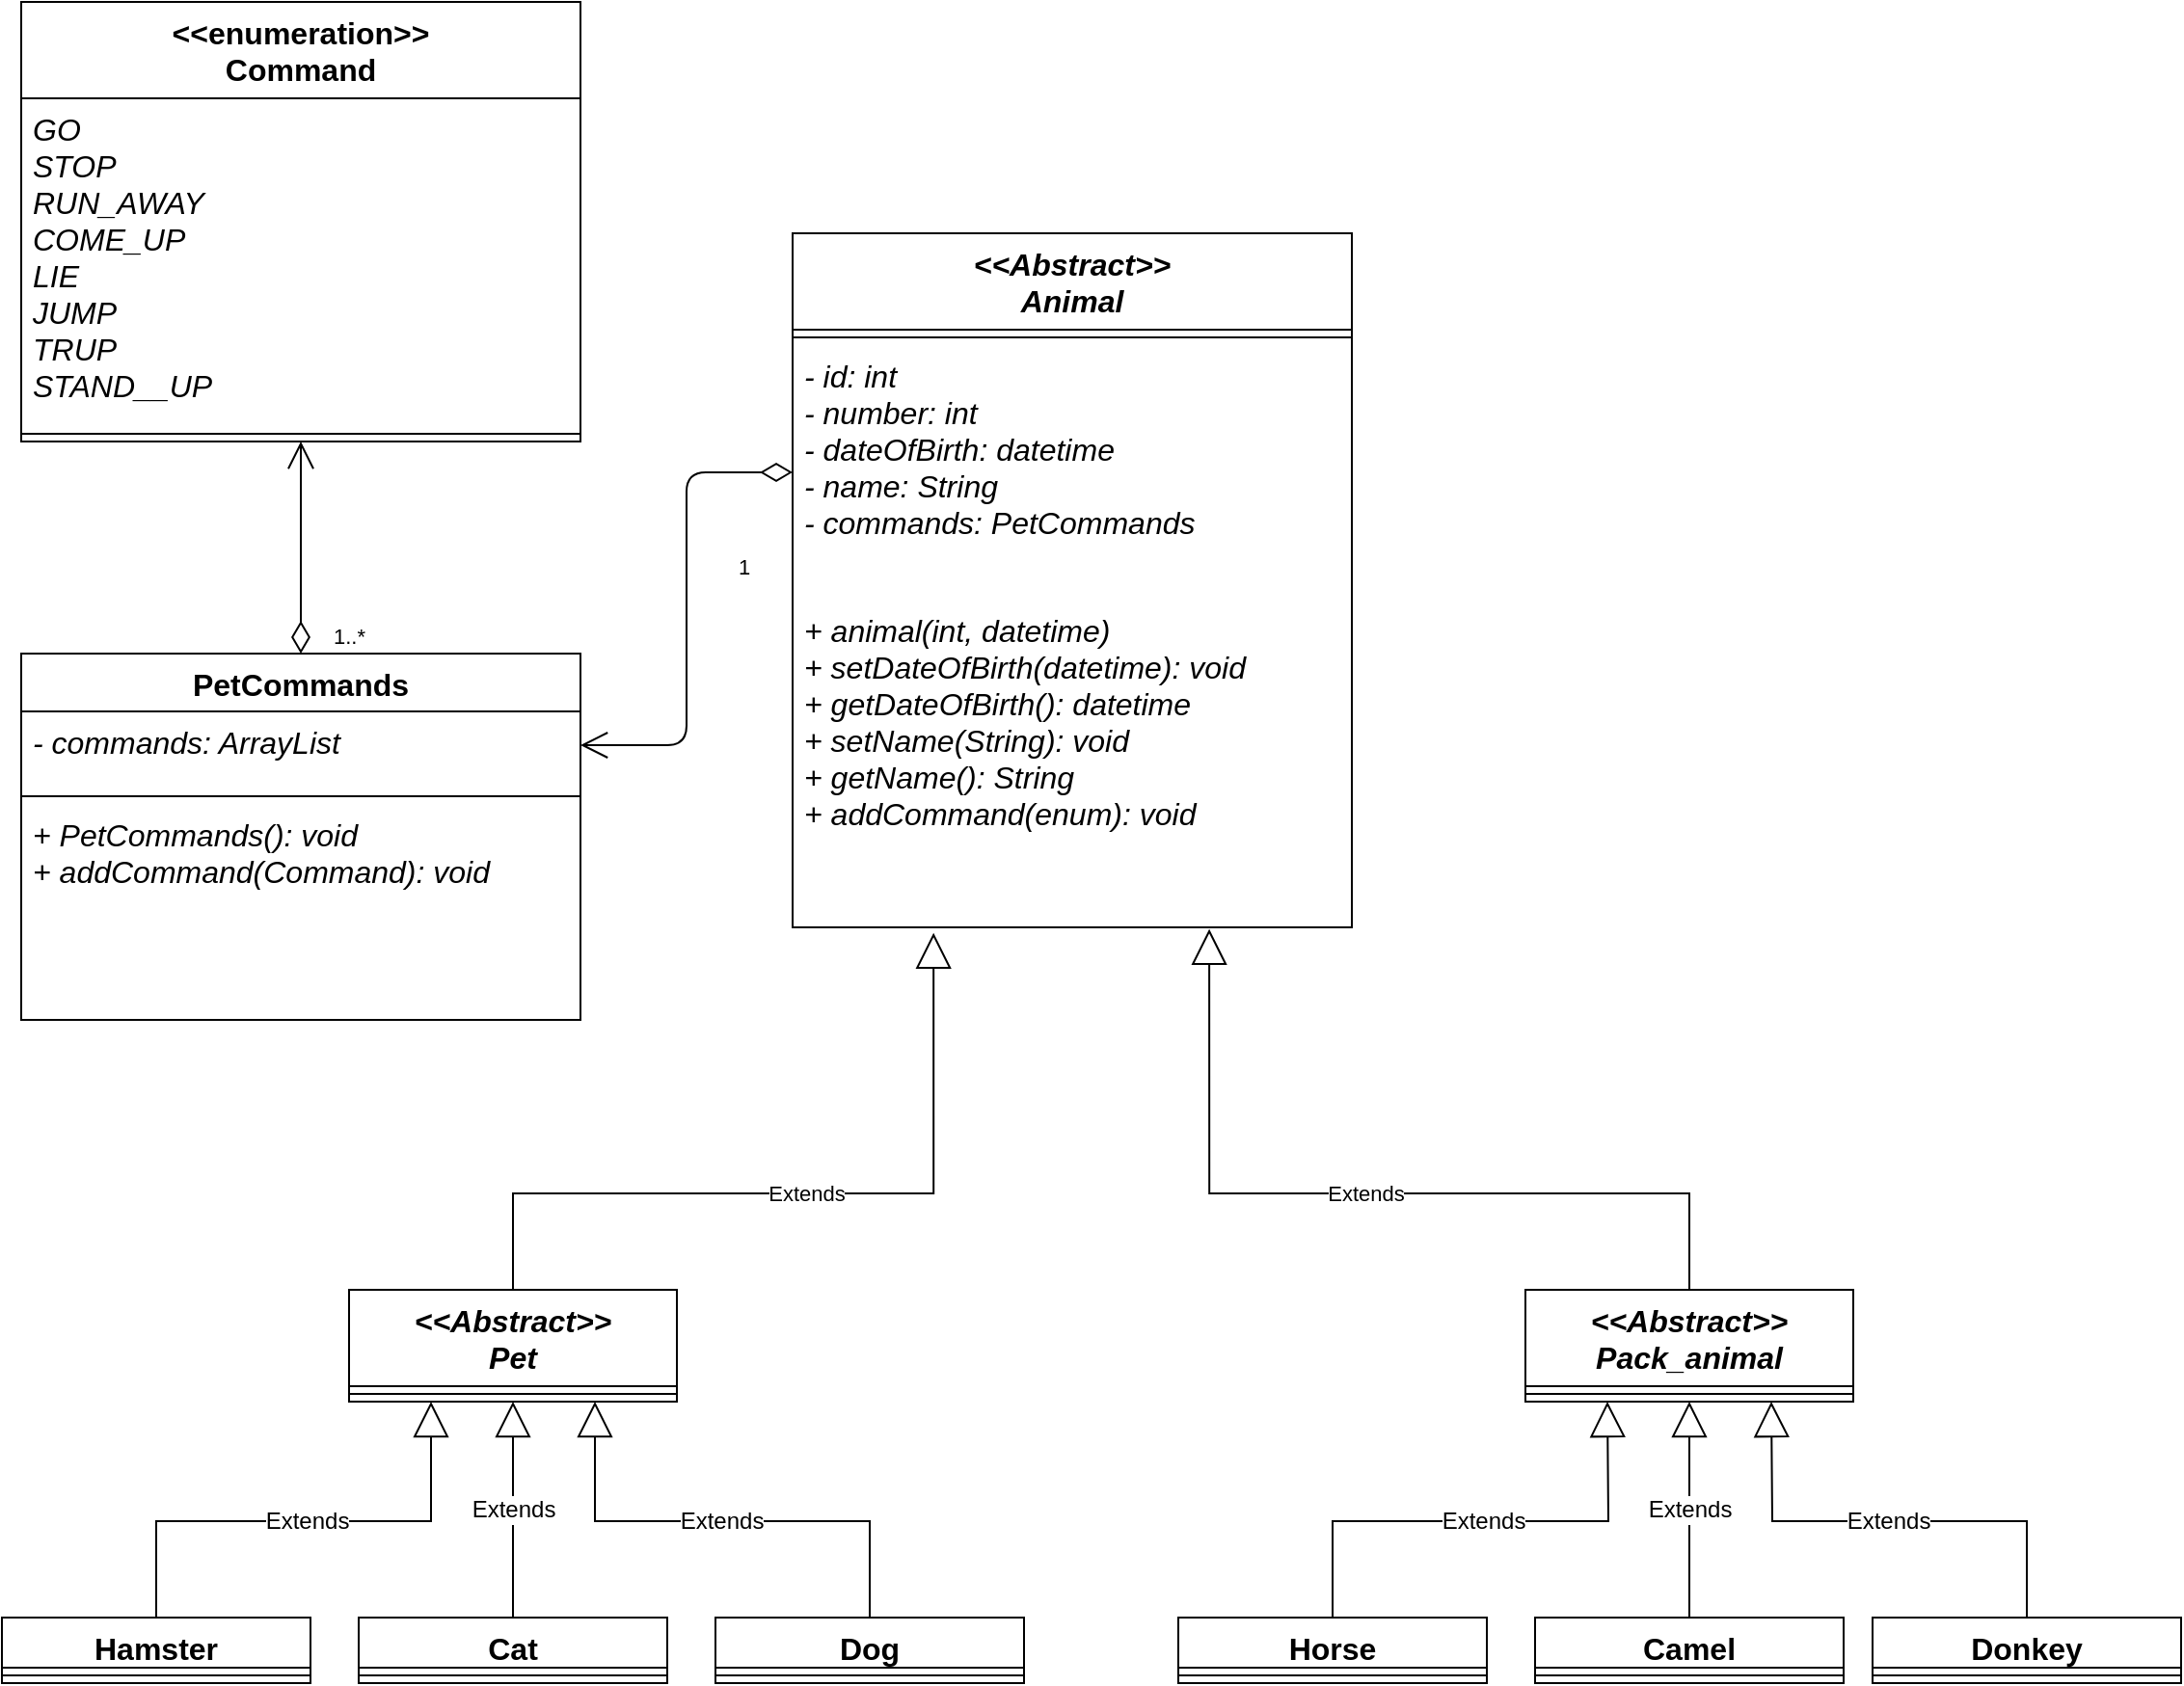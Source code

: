 <mxfile pages="2">
    <diagram id="rW4Tu4EbM_tbF5WcZ0SO" name="Page-1">
        <mxGraphModel dx="832" dy="576" grid="1" gridSize="10" guides="1" tooltips="1" connect="1" arrows="1" fold="1" page="1" pageScale="1" pageWidth="850" pageHeight="1100" math="0" shadow="0">
            <root>
                <mxCell id="0"/>
                <mxCell id="1" parent="0"/>
                <mxCell id="i8HirrYN5U-cG9wDsiX0-20" value="&lt;&lt;Abstract&gt;&gt;&#10;Pet" style="swimlane;fontStyle=3;align=center;verticalAlign=top;childLayout=stackLayout;horizontal=1;startSize=50;horizontalStack=0;resizeParent=1;resizeParentMax=0;resizeLast=0;collapsible=1;marginBottom=0;fontSize=16;" parent="1" vertex="1">
                    <mxGeometry x="190" y="678" width="170" height="58" as="geometry"/>
                </mxCell>
                <mxCell id="i8HirrYN5U-cG9wDsiX0-22" value="" style="line;strokeWidth=1;fillColor=none;align=left;verticalAlign=middle;spacingTop=-1;spacingLeft=3;spacingRight=3;rotatable=0;labelPosition=right;points=[];portConstraint=eastwest;strokeColor=inherit;fontSize=16;" parent="i8HirrYN5U-cG9wDsiX0-20" vertex="1">
                    <mxGeometry y="50" width="170" height="8" as="geometry"/>
                </mxCell>
                <mxCell id="i8HirrYN5U-cG9wDsiX0-24" value="&lt;&lt;Abstract&gt;&gt;&#10;Pack_animal" style="swimlane;fontStyle=3;align=center;verticalAlign=top;childLayout=stackLayout;horizontal=1;startSize=50;horizontalStack=0;resizeParent=1;resizeParentMax=0;resizeLast=0;collapsible=1;marginBottom=0;fontSize=16;" parent="1" vertex="1">
                    <mxGeometry x="800" y="678" width="170" height="58" as="geometry"/>
                </mxCell>
                <mxCell id="i8HirrYN5U-cG9wDsiX0-26" value="" style="line;strokeWidth=1;fillColor=none;align=left;verticalAlign=middle;spacingTop=-1;spacingLeft=3;spacingRight=3;rotatable=0;labelPosition=right;points=[];portConstraint=eastwest;strokeColor=inherit;fontSize=16;" parent="i8HirrYN5U-cG9wDsiX0-24" vertex="1">
                    <mxGeometry y="50" width="170" height="8" as="geometry"/>
                </mxCell>
                <mxCell id="i8HirrYN5U-cG9wDsiX0-28" value="Cat" style="swimlane;fontStyle=1;align=center;verticalAlign=top;childLayout=stackLayout;horizontal=1;startSize=26;horizontalStack=0;resizeParent=1;resizeParentMax=0;resizeLast=0;collapsible=1;marginBottom=0;fontSize=16;" parent="1" vertex="1">
                    <mxGeometry x="195" y="848" width="160" height="34" as="geometry"/>
                </mxCell>
                <mxCell id="i8HirrYN5U-cG9wDsiX0-30" value="" style="line;strokeWidth=1;fillColor=none;align=left;verticalAlign=middle;spacingTop=-1;spacingLeft=3;spacingRight=3;rotatable=0;labelPosition=right;points=[];portConstraint=eastwest;strokeColor=inherit;fontSize=16;" parent="i8HirrYN5U-cG9wDsiX0-28" vertex="1">
                    <mxGeometry y="26" width="160" height="8" as="geometry"/>
                </mxCell>
                <mxCell id="i8HirrYN5U-cG9wDsiX0-32" value="Dog" style="swimlane;fontStyle=1;align=center;verticalAlign=top;childLayout=stackLayout;horizontal=1;startSize=26;horizontalStack=0;resizeParent=1;resizeParentMax=0;resizeLast=0;collapsible=1;marginBottom=0;fontSize=16;" parent="1" vertex="1">
                    <mxGeometry x="380" y="848" width="160" height="34" as="geometry"/>
                </mxCell>
                <mxCell id="i8HirrYN5U-cG9wDsiX0-34" value="" style="line;strokeWidth=1;fillColor=none;align=left;verticalAlign=middle;spacingTop=-1;spacingLeft=3;spacingRight=3;rotatable=0;labelPosition=right;points=[];portConstraint=eastwest;strokeColor=inherit;fontSize=16;" parent="i8HirrYN5U-cG9wDsiX0-32" vertex="1">
                    <mxGeometry y="26" width="160" height="8" as="geometry"/>
                </mxCell>
                <mxCell id="i8HirrYN5U-cG9wDsiX0-37" value="Hamster" style="swimlane;fontStyle=1;align=center;verticalAlign=top;childLayout=stackLayout;horizontal=1;startSize=26;horizontalStack=0;resizeParent=1;resizeParentMax=0;resizeLast=0;collapsible=1;marginBottom=0;fontSize=16;" parent="1" vertex="1">
                    <mxGeometry x="10" y="848" width="160" height="34" as="geometry"/>
                </mxCell>
                <mxCell id="i8HirrYN5U-cG9wDsiX0-39" value="" style="line;strokeWidth=1;fillColor=none;align=left;verticalAlign=middle;spacingTop=-1;spacingLeft=3;spacingRight=3;rotatable=0;labelPosition=right;points=[];portConstraint=eastwest;strokeColor=inherit;fontSize=16;" parent="i8HirrYN5U-cG9wDsiX0-37" vertex="1">
                    <mxGeometry y="26" width="160" height="8" as="geometry"/>
                </mxCell>
                <mxCell id="i8HirrYN5U-cG9wDsiX0-42" value="Extends" style="endArrow=block;endSize=16;endFill=0;html=1;rounded=0;fontSize=12;sourcePerimeterSpacing=8;targetPerimeterSpacing=8;exitX=0.5;exitY=0;exitDx=0;exitDy=0;entryX=0.75;entryY=1;entryDx=0;entryDy=0;edgeStyle=orthogonalEdgeStyle;" parent="1" source="i8HirrYN5U-cG9wDsiX0-32" target="i8HirrYN5U-cG9wDsiX0-20" edge="1">
                    <mxGeometry width="160" relative="1" as="geometry">
                        <mxPoint x="370" y="788" as="sourcePoint"/>
                        <mxPoint x="274.49" y="728.54" as="targetPoint"/>
                        <Array as="points">
                            <mxPoint x="460" y="798"/>
                            <mxPoint x="318" y="798"/>
                        </Array>
                    </mxGeometry>
                </mxCell>
                <mxCell id="i8HirrYN5U-cG9wDsiX0-43" value="Extends" style="endArrow=block;endSize=16;endFill=0;html=1;rounded=0;fontSize=12;sourcePerimeterSpacing=8;targetPerimeterSpacing=8;exitX=0.5;exitY=0;exitDx=0;exitDy=0;entryX=0.25;entryY=1;entryDx=0;entryDy=0;edgeStyle=orthogonalEdgeStyle;" parent="1" source="i8HirrYN5U-cG9wDsiX0-37" target="i8HirrYN5U-cG9wDsiX0-20" edge="1">
                    <mxGeometry width="160" relative="1" as="geometry">
                        <mxPoint x="180" y="878" as="sourcePoint"/>
                        <mxPoint x="270" y="668" as="targetPoint"/>
                        <Array as="points">
                            <mxPoint x="90" y="798"/>
                            <mxPoint x="232" y="798"/>
                        </Array>
                    </mxGeometry>
                </mxCell>
                <mxCell id="i8HirrYN5U-cG9wDsiX0-45" value="Horse" style="swimlane;fontStyle=1;align=center;verticalAlign=top;childLayout=stackLayout;horizontal=1;startSize=26;horizontalStack=0;resizeParent=1;resizeParentMax=0;resizeLast=0;collapsible=1;marginBottom=0;fontSize=16;" parent="1" vertex="1">
                    <mxGeometry x="620" y="848" width="160" height="34" as="geometry"/>
                </mxCell>
                <mxCell id="i8HirrYN5U-cG9wDsiX0-47" value="" style="line;strokeWidth=1;fillColor=none;align=left;verticalAlign=middle;spacingTop=-1;spacingLeft=3;spacingRight=3;rotatable=0;labelPosition=right;points=[];portConstraint=eastwest;strokeColor=inherit;fontSize=16;" parent="i8HirrYN5U-cG9wDsiX0-45" vertex="1">
                    <mxGeometry y="26" width="160" height="8" as="geometry"/>
                </mxCell>
                <mxCell id="i8HirrYN5U-cG9wDsiX0-49" value="Camel" style="swimlane;fontStyle=1;align=center;verticalAlign=top;childLayout=stackLayout;horizontal=1;startSize=26;horizontalStack=0;resizeParent=1;resizeParentMax=0;resizeLast=0;collapsible=1;marginBottom=0;fontSize=16;" parent="1" vertex="1">
                    <mxGeometry x="805" y="848" width="160" height="34" as="geometry"/>
                </mxCell>
                <mxCell id="i8HirrYN5U-cG9wDsiX0-51" value="" style="line;strokeWidth=1;fillColor=none;align=left;verticalAlign=middle;spacingTop=-1;spacingLeft=3;spacingRight=3;rotatable=0;labelPosition=right;points=[];portConstraint=eastwest;strokeColor=inherit;fontSize=16;" parent="i8HirrYN5U-cG9wDsiX0-49" vertex="1">
                    <mxGeometry y="26" width="160" height="8" as="geometry"/>
                </mxCell>
                <mxCell id="i8HirrYN5U-cG9wDsiX0-53" value="Donkey" style="swimlane;fontStyle=1;align=center;verticalAlign=top;childLayout=stackLayout;horizontal=1;startSize=26;horizontalStack=0;resizeParent=1;resizeParentMax=0;resizeLast=0;collapsible=1;marginBottom=0;fontSize=16;" parent="1" vertex="1">
                    <mxGeometry x="980" y="848" width="160" height="34" as="geometry"/>
                </mxCell>
                <mxCell id="i8HirrYN5U-cG9wDsiX0-55" value="" style="line;strokeWidth=1;fillColor=none;align=left;verticalAlign=middle;spacingTop=-1;spacingLeft=3;spacingRight=3;rotatable=0;labelPosition=right;points=[];portConstraint=eastwest;strokeColor=inherit;fontSize=16;" parent="i8HirrYN5U-cG9wDsiX0-53" vertex="1">
                    <mxGeometry y="26" width="160" height="8" as="geometry"/>
                </mxCell>
                <mxCell id="i8HirrYN5U-cG9wDsiX0-57" value="Extends" style="endArrow=block;endSize=16;endFill=0;html=1;rounded=0;fontSize=12;sourcePerimeterSpacing=8;targetPerimeterSpacing=8;exitX=0.5;exitY=0;exitDx=0;exitDy=0;entryX=0.25;entryY=1;entryDx=0;entryDy=0;" parent="1" source="i8HirrYN5U-cG9wDsiX0-45" target="i8HirrYN5U-cG9wDsiX0-24" edge="1">
                    <mxGeometry width="160" relative="1" as="geometry">
                        <mxPoint x="750" y="788" as="sourcePoint"/>
                        <mxPoint x="845.05" y="672.18" as="targetPoint"/>
                        <Array as="points">
                            <mxPoint x="700" y="798"/>
                            <mxPoint x="843" y="798"/>
                        </Array>
                    </mxGeometry>
                </mxCell>
                <mxCell id="i8HirrYN5U-cG9wDsiX0-58" value="Extends" style="endArrow=block;endSize=16;endFill=0;html=1;rounded=0;fontSize=12;sourcePerimeterSpacing=8;targetPerimeterSpacing=8;exitX=0.5;exitY=0;exitDx=0;exitDy=0;entryX=0.5;entryY=1;entryDx=0;entryDy=0;" parent="1" source="i8HirrYN5U-cG9wDsiX0-49" target="i8HirrYN5U-cG9wDsiX0-24" edge="1">
                    <mxGeometry width="160" relative="1" as="geometry">
                        <mxPoint x="710" y="848" as="sourcePoint"/>
                        <mxPoint x="885.34" y="673.044" as="targetPoint"/>
                    </mxGeometry>
                </mxCell>
                <mxCell id="i8HirrYN5U-cG9wDsiX0-59" value="Extends" style="endArrow=block;endSize=16;endFill=0;html=1;rounded=0;fontSize=12;sourcePerimeterSpacing=8;targetPerimeterSpacing=8;exitX=0.5;exitY=0;exitDx=0;exitDy=0;entryX=0.75;entryY=1;entryDx=0;entryDy=0;" parent="1" source="i8HirrYN5U-cG9wDsiX0-53" target="i8HirrYN5U-cG9wDsiX0-24" edge="1">
                    <mxGeometry width="160" relative="1" as="geometry">
                        <mxPoint x="890" y="848" as="sourcePoint"/>
                        <mxPoint x="925" y="638" as="targetPoint"/>
                        <Array as="points">
                            <mxPoint x="1060" y="798"/>
                            <mxPoint x="928" y="798"/>
                        </Array>
                    </mxGeometry>
                </mxCell>
                <mxCell id="P2tc8OsPHjvCKxEdoRwC-1" value="&lt;&lt;Abstract&gt;&gt;&#10;Animal" style="swimlane;fontStyle=3;align=center;verticalAlign=top;childLayout=stackLayout;horizontal=1;startSize=50;horizontalStack=0;resizeParent=1;resizeParentMax=0;resizeLast=0;collapsible=1;marginBottom=0;fontSize=16;" parent="1" vertex="1">
                    <mxGeometry x="420" y="130" width="290" height="360" as="geometry"/>
                </mxCell>
                <mxCell id="P2tc8OsPHjvCKxEdoRwC-3" value="" style="line;strokeWidth=1;fillColor=none;align=left;verticalAlign=middle;spacingTop=-1;spacingLeft=3;spacingRight=3;rotatable=0;labelPosition=right;points=[];portConstraint=eastwest;strokeColor=inherit;fontSize=16;" parent="P2tc8OsPHjvCKxEdoRwC-1" vertex="1">
                    <mxGeometry y="50" width="290" height="8" as="geometry"/>
                </mxCell>
                <mxCell id="P2tc8OsPHjvCKxEdoRwC-2" value="- id: int&#10;- number: int&#10;- dateOfBirth: datetime&#10;- name: String&#10;- commands: PetCommands" style="text;strokeColor=none;fillColor=none;align=left;verticalAlign=top;spacingLeft=4;spacingRight=4;overflow=hidden;rotatable=0;points=[[0,0.5],[1,0.5]];portConstraint=eastwest;fontSize=16;fontStyle=2" parent="P2tc8OsPHjvCKxEdoRwC-1" vertex="1">
                    <mxGeometry y="58" width="290" height="132" as="geometry"/>
                </mxCell>
                <mxCell id="P2tc8OsPHjvCKxEdoRwC-4" value="+ animal(int, datetime)&#10;+ setDateOfBirth(datetime): void&#10;+ getDateOfBirth(): datetime&#10;+ setName(String): void&#10;+ getName(): String&#10;+ addCommand(enum): void" style="text;strokeColor=none;fillColor=none;align=left;verticalAlign=top;spacingLeft=4;spacingRight=4;overflow=hidden;rotatable=0;points=[[0,0.5],[1,0.5]];portConstraint=eastwest;fontSize=16;fontStyle=2" parent="P2tc8OsPHjvCKxEdoRwC-1" vertex="1">
                    <mxGeometry y="190" width="290" height="170" as="geometry"/>
                </mxCell>
                <mxCell id="P2tc8OsPHjvCKxEdoRwC-6" value="Extends" style="endArrow=block;endSize=16;endFill=0;html=1;rounded=0;exitX=0.5;exitY=0;exitDx=0;exitDy=0;entryX=0.252;entryY=1.017;entryDx=0;entryDy=0;entryPerimeter=0;edgeStyle=orthogonalEdgeStyle;" parent="1" source="i8HirrYN5U-cG9wDsiX0-20" target="P2tc8OsPHjvCKxEdoRwC-4" edge="1">
                    <mxGeometry width="160" relative="1" as="geometry">
                        <mxPoint x="500" y="628" as="sourcePoint"/>
                        <mxPoint x="660" y="628" as="targetPoint"/>
                        <Array as="points">
                            <mxPoint x="275" y="628"/>
                            <mxPoint x="493" y="628"/>
                        </Array>
                    </mxGeometry>
                </mxCell>
                <mxCell id="P2tc8OsPHjvCKxEdoRwC-7" value="Extends" style="endArrow=block;endSize=16;endFill=0;html=1;rounded=0;exitX=0.5;exitY=0;exitDx=0;exitDy=0;entryX=0.745;entryY=1.005;entryDx=0;entryDy=0;entryPerimeter=0;edgeStyle=orthogonalEdgeStyle;" parent="1" source="i8HirrYN5U-cG9wDsiX0-24" target="P2tc8OsPHjvCKxEdoRwC-4" edge="1">
                    <mxGeometry width="160" relative="1" as="geometry">
                        <mxPoint x="265" y="518" as="sourcePoint"/>
                        <mxPoint x="574.13" y="409.968" as="targetPoint"/>
                        <Array as="points">
                            <mxPoint x="885" y="628"/>
                            <mxPoint x="636" y="628"/>
                        </Array>
                    </mxGeometry>
                </mxCell>
                <mxCell id="P2tc8OsPHjvCKxEdoRwC-64" value="Extends" style="endArrow=block;endSize=16;endFill=0;html=1;rounded=0;fontSize=12;sourcePerimeterSpacing=8;targetPerimeterSpacing=8;exitX=0.5;exitY=0;exitDx=0;exitDy=0;edgeStyle=orthogonalEdgeStyle;entryX=0.5;entryY=1;entryDx=0;entryDy=0;" parent="1" source="i8HirrYN5U-cG9wDsiX0-28" target="i8HirrYN5U-cG9wDsiX0-20" edge="1">
                    <mxGeometry width="160" relative="1" as="geometry">
                        <mxPoint x="510" y="858" as="sourcePoint"/>
                        <mxPoint x="275" y="668" as="targetPoint"/>
                        <Array as="points">
                            <mxPoint x="275" y="768"/>
                            <mxPoint x="275" y="768"/>
                        </Array>
                    </mxGeometry>
                </mxCell>
                <mxCell id="P2tc8OsPHjvCKxEdoRwC-65" value="PetCommands" style="swimlane;fontStyle=1;align=center;verticalAlign=top;childLayout=stackLayout;horizontal=1;startSize=30;horizontalStack=0;resizeParent=1;resizeParentMax=0;resizeLast=0;collapsible=1;marginBottom=0;fontSize=16;" parent="1" vertex="1">
                    <mxGeometry x="20" y="348" width="290" height="190" as="geometry"/>
                </mxCell>
                <mxCell id="P2tc8OsPHjvCKxEdoRwC-66" value="- commands: ArrayList" style="text;strokeColor=none;fillColor=none;align=left;verticalAlign=top;spacingLeft=4;spacingRight=4;overflow=hidden;rotatable=0;points=[[0,0.5],[1,0.5]];portConstraint=eastwest;fontSize=16;fontStyle=2" parent="P2tc8OsPHjvCKxEdoRwC-65" vertex="1">
                    <mxGeometry y="30" width="290" height="40" as="geometry"/>
                </mxCell>
                <mxCell id="P2tc8OsPHjvCKxEdoRwC-67" value="" style="line;strokeWidth=1;fillColor=none;align=left;verticalAlign=middle;spacingTop=-1;spacingLeft=3;spacingRight=3;rotatable=0;labelPosition=right;points=[];portConstraint=eastwest;strokeColor=inherit;fontSize=16;" parent="P2tc8OsPHjvCKxEdoRwC-65" vertex="1">
                    <mxGeometry y="70" width="290" height="8" as="geometry"/>
                </mxCell>
                <mxCell id="P2tc8OsPHjvCKxEdoRwC-68" value="+ PetCommands(): void&#10;+ addCommand(Command): void" style="text;strokeColor=none;fillColor=none;align=left;verticalAlign=top;spacingLeft=4;spacingRight=4;overflow=hidden;rotatable=0;points=[[0,0.5],[1,0.5]];portConstraint=eastwest;fontSize=16;fontStyle=2" parent="P2tc8OsPHjvCKxEdoRwC-65" vertex="1">
                    <mxGeometry y="78" width="290" height="112" as="geometry"/>
                </mxCell>
                <mxCell id="P2tc8OsPHjvCKxEdoRwC-70" value="&lt;&lt;enumeration&gt;&gt;&#10;Command" style="swimlane;fontStyle=1;align=center;verticalAlign=top;childLayout=stackLayout;horizontal=1;startSize=50;horizontalStack=0;resizeParent=1;resizeParentMax=0;resizeLast=0;collapsible=1;marginBottom=0;fontSize=16;" parent="1" vertex="1">
                    <mxGeometry x="20" y="10" width="290" height="228" as="geometry"/>
                </mxCell>
                <mxCell id="P2tc8OsPHjvCKxEdoRwC-71" value="GO&#10;STOP&#10;RUN_AWAY&#10;COME_UP&#10;LIE&#10;JUMP&#10;TRUP&#10;STAND__UP" style="text;strokeColor=none;fillColor=none;align=left;verticalAlign=top;spacingLeft=4;spacingRight=4;overflow=hidden;rotatable=0;points=[[0,0.5],[1,0.5]];portConstraint=eastwest;fontSize=16;fontStyle=2" parent="P2tc8OsPHjvCKxEdoRwC-70" vertex="1">
                    <mxGeometry y="50" width="290" height="170" as="geometry"/>
                </mxCell>
                <mxCell id="P2tc8OsPHjvCKxEdoRwC-72" value="" style="line;strokeWidth=1;fillColor=none;align=left;verticalAlign=middle;spacingTop=-1;spacingLeft=3;spacingRight=3;rotatable=0;labelPosition=right;points=[];portConstraint=eastwest;strokeColor=inherit;fontSize=16;" parent="P2tc8OsPHjvCKxEdoRwC-70" vertex="1">
                    <mxGeometry y="220" width="290" height="8" as="geometry"/>
                </mxCell>
                <mxCell id="2" value="1..*" style="endArrow=open;html=1;endSize=12;startArrow=diamondThin;startSize=14;startFill=0;edgeStyle=orthogonalEdgeStyle;align=left;verticalAlign=bottom;exitX=0.5;exitY=0;exitDx=0;exitDy=0;entryX=0.5;entryY=1;entryDx=0;entryDy=0;" parent="1" source="P2tc8OsPHjvCKxEdoRwC-65" target="P2tc8OsPHjvCKxEdoRwC-70" edge="1">
                    <mxGeometry x="-1" y="-15" relative="1" as="geometry">
                        <mxPoint x="550" y="228" as="sourcePoint"/>
                        <mxPoint x="710" y="228" as="targetPoint"/>
                        <mxPoint as="offset"/>
                    </mxGeometry>
                </mxCell>
                <mxCell id="3" value="1" style="endArrow=open;html=1;endSize=12;startArrow=diamondThin;startSize=14;startFill=0;edgeStyle=orthogonalEdgeStyle;align=left;verticalAlign=bottom;exitX=0;exitY=0.5;exitDx=0;exitDy=0;entryX=1;entryY=0.25;entryDx=0;entryDy=0;" parent="1" source="P2tc8OsPHjvCKxEdoRwC-2" target="P2tc8OsPHjvCKxEdoRwC-65" edge="1">
                    <mxGeometry x="-0.102" y="25" relative="1" as="geometry">
                        <mxPoint x="350" y="258" as="sourcePoint"/>
                        <mxPoint x="510" y="258" as="targetPoint"/>
                        <mxPoint as="offset"/>
                    </mxGeometry>
                </mxCell>
            </root>
        </mxGraphModel>
    </diagram>
    <diagram id="f2o0gTkBpMwxrq-A6RH3" name="Page-2">
        <mxGraphModel dx="1123" dy="773" grid="1" gridSize="10" guides="1" tooltips="1" connect="1" arrows="1" fold="1" page="1" pageScale="1" pageWidth="850" pageHeight="1100" background="none" math="0" shadow="0">
            <root>
                <mxCell id="0"/>
                <mxCell id="1" parent="0"/>
                <mxCell id="qarfe5pwaMtHkT4GGx9i-4" style="edgeStyle=none;html=1;exitX=1;exitY=0.333;exitDx=0;exitDy=0;exitPerimeter=0;entryX=0;entryY=0.5;entryDx=0;entryDy=0;" parent="1" source="qarfe5pwaMtHkT4GGx9i-1" target="qarfe5pwaMtHkT4GGx9i-5" edge="1">
                    <mxGeometry relative="1" as="geometry">
                        <mxPoint x="130" y="290" as="targetPoint"/>
                    </mxGeometry>
                </mxCell>
                <mxCell id="qarfe5pwaMtHkT4GGx9i-1" value="Actor" style="shape=umlActor;verticalLabelPosition=bottom;verticalAlign=top;html=1;" parent="1" vertex="1">
                    <mxGeometry x="70" y="360" width="30" height="60" as="geometry"/>
                </mxCell>
                <mxCell id="qarfe5pwaMtHkT4GGx9i-20" value="" style="edgeStyle=none;html=1;" parent="1" source="qarfe5pwaMtHkT4GGx9i-2" target="qarfe5pwaMtHkT4GGx9i-19" edge="1">
                    <mxGeometry relative="1" as="geometry"/>
                </mxCell>
                <mxCell id="qarfe5pwaMtHkT4GGx9i-2" value="Add animal" style="ellipse;whiteSpace=wrap;html=1;" parent="1" vertex="1">
                    <mxGeometry x="410" y="120" width="140" height="70" as="geometry"/>
                </mxCell>
                <mxCell id="qarfe5pwaMtHkT4GGx9i-3" value="Remove animal" style="ellipse;whiteSpace=wrap;html=1;dashed=1;dashPattern=1 4;" parent="1" vertex="1">
                    <mxGeometry x="410" y="220" width="140" height="70" as="geometry"/>
                </mxCell>
                <mxCell id="qarfe5pwaMtHkT4GGx9i-6" style="edgeStyle=none;html=1;entryX=0;entryY=0.5;entryDx=0;entryDy=0;" parent="1" source="qarfe5pwaMtHkT4GGx9i-5" target="qarfe5pwaMtHkT4GGx9i-2" edge="1">
                    <mxGeometry relative="1" as="geometry"/>
                </mxCell>
                <mxCell id="qarfe5pwaMtHkT4GGx9i-7" style="edgeStyle=none;html=1;entryX=0;entryY=0.5;entryDx=0;entryDy=0;" parent="1" source="qarfe5pwaMtHkT4GGx9i-5" target="qarfe5pwaMtHkT4GGx9i-3" edge="1">
                    <mxGeometry relative="1" as="geometry"/>
                </mxCell>
                <mxCell id="qarfe5pwaMtHkT4GGx9i-16" value="" style="edgeStyle=none;html=1;" parent="1" source="qarfe5pwaMtHkT4GGx9i-5" target="qarfe5pwaMtHkT4GGx9i-9" edge="1">
                    <mxGeometry relative="1" as="geometry"/>
                </mxCell>
                <mxCell id="qarfe5pwaMtHkT4GGx9i-5" value="Menu" style="ellipse;whiteSpace=wrap;html=1;" parent="1" vertex="1">
                    <mxGeometry x="180" y="340" width="140" height="70" as="geometry"/>
                </mxCell>
                <mxCell id="qarfe5pwaMtHkT4GGx9i-24" value="" style="edgeStyle=none;html=1;" parent="1" source="qarfe5pwaMtHkT4GGx9i-9" target="qarfe5pwaMtHkT4GGx9i-23" edge="1">
                    <mxGeometry relative="1" as="geometry"/>
                </mxCell>
                <mxCell id="qarfe5pwaMtHkT4GGx9i-27" value="" style="edgeStyle=none;html=1;" parent="1" source="qarfe5pwaMtHkT4GGx9i-9" target="qarfe5pwaMtHkT4GGx9i-26" edge="1">
                    <mxGeometry relative="1" as="geometry"/>
                </mxCell>
                <mxCell id="qarfe5pwaMtHkT4GGx9i-30" value="" style="edgeStyle=none;html=1;" parent="1" source="qarfe5pwaMtHkT4GGx9i-9" target="qarfe5pwaMtHkT4GGx9i-29" edge="1">
                    <mxGeometry relative="1" as="geometry"/>
                </mxCell>
                <mxCell id="qarfe5pwaMtHkT4GGx9i-32" value="" style="edgeStyle=none;html=1;" parent="1" source="qarfe5pwaMtHkT4GGx9i-9" target="qarfe5pwaMtHkT4GGx9i-31" edge="1">
                    <mxGeometry relative="1" as="geometry"/>
                </mxCell>
                <mxCell id="qarfe5pwaMtHkT4GGx9i-9" value="Search animal" style="ellipse;whiteSpace=wrap;html=1;" parent="1" vertex="1">
                    <mxGeometry x="410" y="350" width="140" height="70" as="geometry"/>
                </mxCell>
                <mxCell id="qarfe5pwaMtHkT4GGx9i-13" value="" style="edgeStyle=none;html=1;" parent="1" source="qarfe5pwaMtHkT4GGx9i-10" target="qarfe5pwaMtHkT4GGx9i-12" edge="1">
                    <mxGeometry relative="1" as="geometry"/>
                </mxCell>
                <mxCell id="qarfe5pwaMtHkT4GGx9i-15" value="" style="edgeStyle=none;html=1;" parent="1" source="qarfe5pwaMtHkT4GGx9i-10" target="qarfe5pwaMtHkT4GGx9i-14" edge="1">
                    <mxGeometry relative="1" as="geometry"/>
                </mxCell>
                <mxCell id="qarfe5pwaMtHkT4GGx9i-10" value="Take animal" style="ellipse;whiteSpace=wrap;html=1;" parent="1" vertex="1">
                    <mxGeometry x="905" y="350" width="140" height="70" as="geometry"/>
                </mxCell>
                <mxCell id="qarfe5pwaMtHkT4GGx9i-12" value="Show list of commands" style="ellipse;whiteSpace=wrap;html=1;" parent="1" vertex="1">
                    <mxGeometry x="1135" y="350" width="140" height="70" as="geometry"/>
                </mxCell>
                <mxCell id="qarfe5pwaMtHkT4GGx9i-14" value="Train a new command" style="ellipse;whiteSpace=wrap;html=1;" parent="1" vertex="1">
                    <mxGeometry x="1135" y="240" width="140" height="70" as="geometry"/>
                </mxCell>
                <mxCell id="qarfe5pwaMtHkT4GGx9i-22" value="" style="edgeStyle=none;html=1;" parent="1" source="qarfe5pwaMtHkT4GGx9i-19" target="qarfe5pwaMtHkT4GGx9i-21" edge="1">
                    <mxGeometry relative="1" as="geometry"/>
                </mxCell>
                <mxCell id="qarfe5pwaMtHkT4GGx9i-19" value="Enter class animal" style="ellipse;whiteSpace=wrap;html=1;" parent="1" vertex="1">
                    <mxGeometry x="680" y="120" width="140" height="70" as="geometry"/>
                </mxCell>
                <mxCell id="qarfe5pwaMtHkT4GGx9i-21" value="Enter class animal" style="ellipse;whiteSpace=wrap;html=1;" parent="1" vertex="1">
                    <mxGeometry x="905" y="110" width="140" height="70" as="geometry"/>
                </mxCell>
                <mxCell id="qarfe5pwaMtHkT4GGx9i-25" value="" style="edgeStyle=none;html=1;exitX=1;exitY=0.5;exitDx=0;exitDy=0;" parent="1" source="qarfe5pwaMtHkT4GGx9i-23" target="qarfe5pwaMtHkT4GGx9i-10" edge="1">
                    <mxGeometry relative="1" as="geometry">
                        <mxPoint x="855" y="385" as="sourcePoint"/>
                    </mxGeometry>
                </mxCell>
                <mxCell id="qarfe5pwaMtHkT4GGx9i-23" value="Search by name" style="ellipse;whiteSpace=wrap;html=1;" parent="1" vertex="1">
                    <mxGeometry x="680" y="350" width="140" height="70" as="geometry"/>
                </mxCell>
                <mxCell id="qarfe5pwaMtHkT4GGx9i-34" style="edgeStyle=none;html=1;entryX=0;entryY=1;entryDx=0;entryDy=0;" parent="1" source="qarfe5pwaMtHkT4GGx9i-26" target="qarfe5pwaMtHkT4GGx9i-10" edge="1">
                    <mxGeometry relative="1" as="geometry"/>
                </mxCell>
                <mxCell id="qarfe5pwaMtHkT4GGx9i-26" value="Search by class" style="ellipse;whiteSpace=wrap;html=1;" parent="1" vertex="1">
                    <mxGeometry x="680" y="450" width="140" height="70" as="geometry"/>
                </mxCell>
                <mxCell id="qarfe5pwaMtHkT4GGx9i-33" style="edgeStyle=none;html=1;entryX=0;entryY=0;entryDx=0;entryDy=0;" parent="1" source="qarfe5pwaMtHkT4GGx9i-29" target="qarfe5pwaMtHkT4GGx9i-10" edge="1">
                    <mxGeometry relative="1" as="geometry"/>
                </mxCell>
                <mxCell id="qarfe5pwaMtHkT4GGx9i-29" value="Search by date of birth" style="ellipse;whiteSpace=wrap;html=1;" parent="1" vertex="1">
                    <mxGeometry x="680" y="250" width="140" height="70" as="geometry"/>
                </mxCell>
                <mxCell id="qarfe5pwaMtHkT4GGx9i-35" style="edgeStyle=none;html=1;entryX=0.5;entryY=1;entryDx=0;entryDy=0;" parent="1" source="qarfe5pwaMtHkT4GGx9i-31" target="qarfe5pwaMtHkT4GGx9i-10" edge="1">
                    <mxGeometry relative="1" as="geometry"/>
                </mxCell>
                <mxCell id="qarfe5pwaMtHkT4GGx9i-31" value="Search by id" style="ellipse;whiteSpace=wrap;html=1;" parent="1" vertex="1">
                    <mxGeometry x="680" y="550" width="140" height="70" as="geometry"/>
                </mxCell>
            </root>
        </mxGraphModel>
    </diagram>
    <diagram id="90USG8wOLYOWAHy-OSG_" name="Page-3">
        <mxGraphModel dx="1768" dy="2954" grid="1" gridSize="10" guides="1" tooltips="1" connect="1" arrows="1" fold="1" page="1" pageScale="1" pageWidth="850" pageHeight="1100" math="0" shadow="0">
            <root>
                <mxCell id="0"/>
                <mxCell id="1" parent="0"/>
                <mxCell id="cfolplHtps70wQtS1Zro-1" value="Presenter" style="swimlane;fontStyle=1;align=center;verticalAlign=top;childLayout=stackLayout;horizontal=1;startSize=26;horizontalStack=0;resizeParent=1;resizeParentMax=0;resizeLast=0;collapsible=1;marginBottom=0;" parent="1" vertex="1">
                    <mxGeometry x="330" y="20" width="190" height="196" as="geometry"/>
                </mxCell>
                <mxCell id="cfolplHtps70wQtS1Zro-2" value="- viewContract: ViewContract&lt;br&gt;&lt;u&gt;- MODEL: Model&lt;/u&gt;" style="text;strokeColor=none;fillColor=none;align=left;verticalAlign=top;spacingLeft=4;spacingRight=4;overflow=hidden;rotatable=0;points=[[0,0.5],[1,0.5]];portConstraint=eastwest;dashed=1;dashPattern=1 4;fontStyle=0;fontColor=default;labelBackgroundColor=none;html=1;" parent="cfolplHtps70wQtS1Zro-1" vertex="1">
                    <mxGeometry y="26" width="190" height="44" as="geometry"/>
                </mxCell>
                <mxCell id="cfolplHtps70wQtS1Zro-3" value="" style="line;strokeWidth=1;fillColor=none;align=left;verticalAlign=middle;spacingTop=-1;spacingLeft=3;spacingRight=3;rotatable=0;labelPosition=right;points=[];portConstraint=eastwest;strokeColor=inherit;" parent="cfolplHtps70wQtS1Zro-1" vertex="1">
                    <mxGeometry y="70" width="190" height="8" as="geometry"/>
                </mxCell>
                <mxCell id="cfolplHtps70wQtS1Zro-4" value="+ Presenter(MODEL): void&#10;+ menu(): void&#10;+ addNewPet(): void&#10;+ " style="text;strokeColor=none;fillColor=none;align=left;verticalAlign=top;spacingLeft=4;spacingRight=4;overflow=hidden;rotatable=0;points=[[0,0.5],[1,0.5]];portConstraint=eastwest;dashed=1;dashPattern=1 4;" parent="cfolplHtps70wQtS1Zro-1" vertex="1">
                    <mxGeometry y="78" width="190" height="118" as="geometry"/>
                </mxCell>
                <mxCell id="cfolplHtps70wQtS1Zro-5" value="Model" style="swimlane;fontStyle=1;align=center;verticalAlign=top;childLayout=stackLayout;horizontal=1;startSize=26;horizontalStack=0;resizeParent=1;resizeParentMax=0;resizeLast=0;collapsible=1;marginBottom=0;labelBackgroundColor=none;fontColor=default;html=1;" parent="1" vertex="1">
                    <mxGeometry x="290" y="-240" width="160" height="160" as="geometry"/>
                </mxCell>
                <mxCell id="cfolplHtps70wQtS1Zro-6" value="+ pets: Pets&amp;lt;Animal&amp;gt;" style="text;strokeColor=none;fillColor=none;align=left;verticalAlign=top;spacingLeft=4;spacingRight=4;overflow=hidden;rotatable=0;points=[[0,0.5],[1,0.5]];portConstraint=eastwest;labelBackgroundColor=none;fontColor=default;html=1;" parent="cfolplHtps70wQtS1Zro-5" vertex="1">
                    <mxGeometry y="26" width="160" height="26" as="geometry"/>
                </mxCell>
                <mxCell id="cfolplHtps70wQtS1Zro-7" value="" style="line;strokeWidth=1;fillColor=none;align=left;verticalAlign=middle;spacingTop=-1;spacingLeft=3;spacingRight=3;rotatable=0;labelPosition=right;points=[];portConstraint=eastwest;strokeColor=inherit;labelBackgroundColor=none;fontColor=default;html=1;" parent="cfolplHtps70wQtS1Zro-5" vertex="1">
                    <mxGeometry y="52" width="160" height="8" as="geometry"/>
                </mxCell>
                <mxCell id="cfolplHtps70wQtS1Zro-8" value="+ getListOfPets(): void&lt;br&gt;+ addNewPet(): void" style="text;strokeColor=none;fillColor=none;align=left;verticalAlign=top;spacingLeft=4;spacingRight=4;overflow=hidden;rotatable=0;points=[[0,0.5],[1,0.5]];portConstraint=eastwest;labelBackgroundColor=none;fontColor=default;html=1;" parent="cfolplHtps70wQtS1Zro-5" vertex="1">
                    <mxGeometry y="60" width="160" height="100" as="geometry"/>
                </mxCell>
                <mxCell id="h15reLzV8wNA17_HTdgR-1" value="View" style="swimlane;fontStyle=1;align=center;verticalAlign=top;childLayout=stackLayout;horizontal=1;startSize=26;horizontalStack=0;resizeParent=1;resizeParentMax=0;resizeLast=0;collapsible=1;marginBottom=0;labelBackgroundColor=none;fontColor=default;html=1;" parent="1" vertex="1">
                    <mxGeometry x="340" y="310" width="160" height="86" as="geometry"/>
                </mxCell>
                <mxCell id="h15reLzV8wNA17_HTdgR-2" value="+ field: type" style="text;strokeColor=none;fillColor=none;align=left;verticalAlign=top;spacingLeft=4;spacingRight=4;overflow=hidden;rotatable=0;points=[[0,0.5],[1,0.5]];portConstraint=eastwest;labelBackgroundColor=none;fontColor=default;html=1;" parent="h15reLzV8wNA17_HTdgR-1" vertex="1">
                    <mxGeometry y="26" width="160" height="26" as="geometry"/>
                </mxCell>
                <mxCell id="h15reLzV8wNA17_HTdgR-3" value="" style="line;strokeWidth=1;fillColor=none;align=left;verticalAlign=middle;spacingTop=-1;spacingLeft=3;spacingRight=3;rotatable=0;labelPosition=right;points=[];portConstraint=eastwest;strokeColor=inherit;labelBackgroundColor=none;fontColor=default;html=1;" parent="h15reLzV8wNA17_HTdgR-1" vertex="1">
                    <mxGeometry y="52" width="160" height="8" as="geometry"/>
                </mxCell>
                <mxCell id="h15reLzV8wNA17_HTdgR-4" value="+ showMenu(): void" style="text;strokeColor=none;fillColor=none;align=left;verticalAlign=top;spacingLeft=4;spacingRight=4;overflow=hidden;rotatable=0;points=[[0,0.5],[1,0.5]];portConstraint=eastwest;labelBackgroundColor=none;fontColor=default;html=1;" parent="h15reLzV8wNA17_HTdgR-1" vertex="1">
                    <mxGeometry y="60" width="160" height="26" as="geometry"/>
                </mxCell>
                <mxCell id="h15reLzV8wNA17_HTdgR-5" value="&lt;p style=&quot;margin:0px;margin-top:4px;text-align:center;&quot;&gt;&lt;i&gt;&amp;lt;&amp;lt;Interface&amp;gt;&amp;gt;&lt;/i&gt;&lt;br&gt;&lt;b&gt;IViewContract&lt;br&gt;&lt;/b&gt;&lt;/p&gt;&lt;hr size=&quot;1&quot;&gt;&lt;p style=&quot;margin:0px;margin-left:4px;&quot;&gt;+ showMenu(): void&lt;/p&gt;&lt;p style=&quot;margin:0px;margin-left:4px;&quot;&gt;+ showListOfPets(String): void&lt;/p&gt;&lt;p style=&quot;margin:0px;margin-left:4px;&quot;&gt;+ setDateOfBirthOnNewPet(): String&lt;br&gt;+ setNameNewPet(): String&lt;/p&gt;" style="verticalAlign=top;align=left;overflow=fill;fontSize=12;fontFamily=Helvetica;html=1;labelBackgroundColor=none;fontColor=default;" parent="1" vertex="1">
                    <mxGeometry x="610" y="20" width="270" height="140" as="geometry"/>
                </mxCell>
                <mxCell id="h15reLzV8wNA17_HTdgR-6" value="&lt;p style=&quot;margin:0px;margin-top:4px;text-align:center;&quot;&gt;&lt;i&gt;&amp;lt;&amp;lt;Interface&amp;gt;&amp;gt;&lt;/i&gt;&lt;br&gt;&lt;b&gt;IModel&lt;/b&gt;&lt;/p&gt;&lt;hr size=&quot;1&quot;&gt;&lt;p style=&quot;margin:0px;margin-left:4px;&quot;&gt;+ getListOfPets(): void&lt;br&gt;&lt;/p&gt;&lt;p style=&quot;margin:0px;margin-left:4px;&quot;&gt;+ addNewPet(): void&lt;br&gt;+ method2(): void&lt;/p&gt;" style="verticalAlign=top;align=left;overflow=fill;fontSize=12;fontFamily=Helvetica;html=1;labelBackgroundColor=none;fontColor=default;" parent="1" vertex="1">
                    <mxGeometry x="40" y="20" width="190" height="140" as="geometry"/>
                </mxCell>
                <mxCell id="6oOjXGptcrvzWEzDZb1e-1" value="" style="endArrow=block;dashed=1;endFill=0;endSize=12;html=1;exitX=1;exitY=0.5;exitDx=0;exitDy=0;entryX=0.5;entryY=1;entryDx=0;entryDy=0;" parent="1" source="h15reLzV8wNA17_HTdgR-2" target="h15reLzV8wNA17_HTdgR-5" edge="1">
                    <mxGeometry width="160" relative="1" as="geometry">
                        <mxPoint x="340" y="50" as="sourcePoint"/>
                        <mxPoint x="500" y="50" as="targetPoint"/>
                        <Array as="points">
                            <mxPoint x="745" y="350"/>
                        </Array>
                    </mxGeometry>
                </mxCell>
                <mxCell id="6oOjXGptcrvzWEzDZb1e-2" value="" style="endArrow=block;dashed=1;endFill=0;endSize=12;html=1;exitX=0.5;exitY=0;exitDx=0;exitDy=0;entryX=0;entryY=0.5;entryDx=0;entryDy=0;" parent="1" source="h15reLzV8wNA17_HTdgR-6" target="cfolplHtps70wQtS1Zro-6" edge="1">
                    <mxGeometry width="160" relative="1" as="geometry">
                        <mxPoint x="340" y="50" as="sourcePoint"/>
                        <mxPoint x="500" y="50" as="targetPoint"/>
                        <Array as="points">
                            <mxPoint x="135" y="-200"/>
                        </Array>
                    </mxGeometry>
                </mxCell>
                <mxCell id="6oOjXGptcrvzWEzDZb1e-3" value="1" style="endArrow=open;html=1;endSize=12;startArrow=diamondThin;startSize=14;startFill=0;edgeStyle=orthogonalEdgeStyle;align=left;verticalAlign=bottom;exitX=1;exitY=0.5;exitDx=0;exitDy=0;entryX=0;entryY=0.5;entryDx=0;entryDy=0;" parent="1" source="cfolplHtps70wQtS1Zro-2" target="h15reLzV8wNA17_HTdgR-5" edge="1">
                    <mxGeometry x="-1" y="3" relative="1" as="geometry">
                        <mxPoint x="340" y="50" as="sourcePoint"/>
                        <mxPoint x="500" y="50" as="targetPoint"/>
                    </mxGeometry>
                </mxCell>
                <mxCell id="6oOjXGptcrvzWEzDZb1e-4" value="1" style="endArrow=open;html=1;endSize=12;startArrow=diamondThin;startSize=14;startFill=1;edgeStyle=orthogonalEdgeStyle;align=left;verticalAlign=bottom;exitX=0;exitY=0.5;exitDx=0;exitDy=0;entryX=1;entryY=0.5;entryDx=0;entryDy=0;" parent="1" source="cfolplHtps70wQtS1Zro-2" target="h15reLzV8wNA17_HTdgR-6" edge="1">
                    <mxGeometry x="0.18" y="-20" relative="1" as="geometry">
                        <mxPoint x="340" y="50" as="sourcePoint"/>
                        <mxPoint x="500" y="50" as="targetPoint"/>
                        <Array as="points">
                            <mxPoint x="280" y="68"/>
                            <mxPoint x="280" y="90"/>
                        </Array>
                        <mxPoint x="20" y="20" as="offset"/>
                    </mxGeometry>
                </mxCell>
                <mxCell id="9brq2_N2xXxs9rocdczO-1" value="Pets&amp;lt;A&amp;gt;" style="swimlane;fontStyle=1;align=center;verticalAlign=top;childLayout=stackLayout;horizontal=1;startSize=26;horizontalStack=0;resizeParent=1;resizeParentMax=0;resizeLast=0;collapsible=1;marginBottom=0;labelBackgroundColor=none;fontColor=default;html=1;" parent="1" vertex="1">
                    <mxGeometry x="600" y="-240" width="280" height="160" as="geometry"/>
                </mxCell>
                <mxCell id="9brq2_N2xXxs9rocdczO-2" value="- pets: ArrayList" style="text;strokeColor=none;fillColor=none;align=left;verticalAlign=top;spacingLeft=4;spacingRight=4;overflow=hidden;rotatable=0;points=[[0,0.5],[1,0.5]];portConstraint=eastwest;labelBackgroundColor=none;fontColor=default;html=1;" parent="9brq2_N2xXxs9rocdczO-1" vertex="1">
                    <mxGeometry y="26" width="280" height="26" as="geometry"/>
                </mxCell>
                <mxCell id="9brq2_N2xXxs9rocdczO-3" value="" style="line;strokeWidth=1;fillColor=none;align=left;verticalAlign=middle;spacingTop=-1;spacingLeft=3;spacingRight=3;rotatable=0;labelPosition=right;points=[];portConstraint=eastwest;strokeColor=inherit;labelBackgroundColor=none;fontColor=default;html=1;" parent="9brq2_N2xXxs9rocdczO-1" vertex="1">
                    <mxGeometry y="52" width="280" height="8" as="geometry"/>
                </mxCell>
                <mxCell id="9brq2_N2xXxs9rocdczO-4" value="+ getAllListOfPets(): ArrayList&amp;lt;Animal&amp;gt;&lt;br&gt;+ getPetById(int): ArrayList&amp;lt;Animal&amp;gt;&lt;br&gt;+ getPetByDateOfBirth(String): ArrayList&amp;lt;Animal&amp;gt;&lt;br&gt;+ getPetByName(String): ArrayList&amp;lt;Animal&amp;gt;&lt;br&gt;+ addNewPet(String): void" style="text;strokeColor=none;fillColor=none;align=left;verticalAlign=top;spacingLeft=4;spacingRight=4;overflow=hidden;rotatable=0;points=[[0,0.5],[1,0.5]];portConstraint=eastwest;labelBackgroundColor=none;fontColor=default;html=1;" parent="9brq2_N2xXxs9rocdczO-1" vertex="1">
                    <mxGeometry y="60" width="280" height="100" as="geometry"/>
                </mxCell>
                <mxCell id="aJxkpa-kqfiAPnuDxRBT-38" value="&lt;&lt;Abstract&gt;&gt;&#10;Pet" style="swimlane;fontStyle=3;align=center;verticalAlign=top;childLayout=stackLayout;horizontal=1;startSize=50;horizontalStack=0;resizeParent=1;resizeParentMax=0;resizeLast=0;collapsible=1;marginBottom=0;fontSize=16;" parent="1" vertex="1">
                    <mxGeometry x="-440" y="-532" width="170" height="58" as="geometry"/>
                </mxCell>
                <mxCell id="aJxkpa-kqfiAPnuDxRBT-39" value="" style="line;strokeWidth=1;fillColor=none;align=left;verticalAlign=middle;spacingTop=-1;spacingLeft=3;spacingRight=3;rotatable=0;labelPosition=right;points=[];portConstraint=eastwest;strokeColor=inherit;fontSize=16;" parent="aJxkpa-kqfiAPnuDxRBT-38" vertex="1">
                    <mxGeometry y="50" width="170" height="8" as="geometry"/>
                </mxCell>
                <mxCell id="aJxkpa-kqfiAPnuDxRBT-40" value="&lt;&lt;Abstract&gt;&gt;&#10;Pack_animal" style="swimlane;fontStyle=3;align=center;verticalAlign=top;childLayout=stackLayout;horizontal=1;startSize=50;horizontalStack=0;resizeParent=1;resizeParentMax=0;resizeLast=0;collapsible=1;marginBottom=0;fontSize=16;" parent="1" vertex="1">
                    <mxGeometry x="170" y="-532" width="170" height="58" as="geometry"/>
                </mxCell>
                <mxCell id="aJxkpa-kqfiAPnuDxRBT-41" value="" style="line;strokeWidth=1;fillColor=none;align=left;verticalAlign=middle;spacingTop=-1;spacingLeft=3;spacingRight=3;rotatable=0;labelPosition=right;points=[];portConstraint=eastwest;strokeColor=inherit;fontSize=16;" parent="aJxkpa-kqfiAPnuDxRBT-40" vertex="1">
                    <mxGeometry y="50" width="170" height="8" as="geometry"/>
                </mxCell>
                <mxCell id="aJxkpa-kqfiAPnuDxRBT-42" value="Cat" style="swimlane;fontStyle=1;align=center;verticalAlign=top;childLayout=stackLayout;horizontal=1;startSize=26;horizontalStack=0;resizeParent=1;resizeParentMax=0;resizeLast=0;collapsible=1;marginBottom=0;fontSize=16;" parent="1" vertex="1">
                    <mxGeometry x="-435" y="-362" width="160" height="34" as="geometry"/>
                </mxCell>
                <mxCell id="aJxkpa-kqfiAPnuDxRBT-43" value="" style="line;strokeWidth=1;fillColor=none;align=left;verticalAlign=middle;spacingTop=-1;spacingLeft=3;spacingRight=3;rotatable=0;labelPosition=right;points=[];portConstraint=eastwest;strokeColor=inherit;fontSize=16;" parent="aJxkpa-kqfiAPnuDxRBT-42" vertex="1">
                    <mxGeometry y="26" width="160" height="8" as="geometry"/>
                </mxCell>
                <mxCell id="aJxkpa-kqfiAPnuDxRBT-44" value="Dog" style="swimlane;fontStyle=1;align=center;verticalAlign=top;childLayout=stackLayout;horizontal=1;startSize=26;horizontalStack=0;resizeParent=1;resizeParentMax=0;resizeLast=0;collapsible=1;marginBottom=0;fontSize=16;" parent="1" vertex="1">
                    <mxGeometry x="-250" y="-362" width="160" height="34" as="geometry"/>
                </mxCell>
                <mxCell id="aJxkpa-kqfiAPnuDxRBT-45" value="" style="line;strokeWidth=1;fillColor=none;align=left;verticalAlign=middle;spacingTop=-1;spacingLeft=3;spacingRight=3;rotatable=0;labelPosition=right;points=[];portConstraint=eastwest;strokeColor=inherit;fontSize=16;" parent="aJxkpa-kqfiAPnuDxRBT-44" vertex="1">
                    <mxGeometry y="26" width="160" height="8" as="geometry"/>
                </mxCell>
                <mxCell id="aJxkpa-kqfiAPnuDxRBT-46" value="Hamster" style="swimlane;fontStyle=1;align=center;verticalAlign=top;childLayout=stackLayout;horizontal=1;startSize=26;horizontalStack=0;resizeParent=1;resizeParentMax=0;resizeLast=0;collapsible=1;marginBottom=0;fontSize=16;" parent="1" vertex="1">
                    <mxGeometry x="-620" y="-362" width="160" height="34" as="geometry"/>
                </mxCell>
                <mxCell id="aJxkpa-kqfiAPnuDxRBT-47" value="" style="line;strokeWidth=1;fillColor=none;align=left;verticalAlign=middle;spacingTop=-1;spacingLeft=3;spacingRight=3;rotatable=0;labelPosition=right;points=[];portConstraint=eastwest;strokeColor=inherit;fontSize=16;" parent="aJxkpa-kqfiAPnuDxRBT-46" vertex="1">
                    <mxGeometry y="26" width="160" height="8" as="geometry"/>
                </mxCell>
                <mxCell id="aJxkpa-kqfiAPnuDxRBT-48" value="Extends" style="endArrow=block;endSize=16;endFill=0;html=1;rounded=0;fontSize=12;sourcePerimeterSpacing=8;targetPerimeterSpacing=8;exitX=0.5;exitY=0;exitDx=0;exitDy=0;entryX=0.75;entryY=1;entryDx=0;entryDy=0;edgeStyle=orthogonalEdgeStyle;" parent="1" source="aJxkpa-kqfiAPnuDxRBT-44" target="aJxkpa-kqfiAPnuDxRBT-38" edge="1">
                    <mxGeometry width="160" relative="1" as="geometry">
                        <mxPoint x="-260" y="-422" as="sourcePoint"/>
                        <mxPoint x="-355.51" y="-481.46" as="targetPoint"/>
                        <Array as="points">
                            <mxPoint x="-170" y="-412"/>
                            <mxPoint x="-312" y="-412"/>
                        </Array>
                    </mxGeometry>
                </mxCell>
                <mxCell id="aJxkpa-kqfiAPnuDxRBT-49" value="Extends" style="endArrow=block;endSize=16;endFill=0;html=1;rounded=0;fontSize=12;sourcePerimeterSpacing=8;targetPerimeterSpacing=8;exitX=0.5;exitY=0;exitDx=0;exitDy=0;entryX=0.25;entryY=1;entryDx=0;entryDy=0;edgeStyle=orthogonalEdgeStyle;" parent="1" source="aJxkpa-kqfiAPnuDxRBT-46" target="aJxkpa-kqfiAPnuDxRBT-38" edge="1">
                    <mxGeometry width="160" relative="1" as="geometry">
                        <mxPoint x="-450" y="-332" as="sourcePoint"/>
                        <mxPoint x="-360" y="-542" as="targetPoint"/>
                        <Array as="points">
                            <mxPoint x="-540" y="-412"/>
                            <mxPoint x="-398" y="-412"/>
                        </Array>
                    </mxGeometry>
                </mxCell>
                <mxCell id="aJxkpa-kqfiAPnuDxRBT-50" value="Horse" style="swimlane;fontStyle=1;align=center;verticalAlign=top;childLayout=stackLayout;horizontal=1;startSize=26;horizontalStack=0;resizeParent=1;resizeParentMax=0;resizeLast=0;collapsible=1;marginBottom=0;fontSize=16;" parent="1" vertex="1">
                    <mxGeometry x="-10" y="-362" width="160" height="34" as="geometry"/>
                </mxCell>
                <mxCell id="aJxkpa-kqfiAPnuDxRBT-51" value="" style="line;strokeWidth=1;fillColor=none;align=left;verticalAlign=middle;spacingTop=-1;spacingLeft=3;spacingRight=3;rotatable=0;labelPosition=right;points=[];portConstraint=eastwest;strokeColor=inherit;fontSize=16;" parent="aJxkpa-kqfiAPnuDxRBT-50" vertex="1">
                    <mxGeometry y="26" width="160" height="8" as="geometry"/>
                </mxCell>
                <mxCell id="aJxkpa-kqfiAPnuDxRBT-52" value="Camel" style="swimlane;fontStyle=1;align=center;verticalAlign=top;childLayout=stackLayout;horizontal=1;startSize=26;horizontalStack=0;resizeParent=1;resizeParentMax=0;resizeLast=0;collapsible=1;marginBottom=0;fontSize=16;" parent="1" vertex="1">
                    <mxGeometry x="175" y="-362" width="160" height="34" as="geometry"/>
                </mxCell>
                <mxCell id="aJxkpa-kqfiAPnuDxRBT-53" value="" style="line;strokeWidth=1;fillColor=none;align=left;verticalAlign=middle;spacingTop=-1;spacingLeft=3;spacingRight=3;rotatable=0;labelPosition=right;points=[];portConstraint=eastwest;strokeColor=inherit;fontSize=16;" parent="aJxkpa-kqfiAPnuDxRBT-52" vertex="1">
                    <mxGeometry y="26" width="160" height="8" as="geometry"/>
                </mxCell>
                <mxCell id="aJxkpa-kqfiAPnuDxRBT-54" value="Donkey" style="swimlane;fontStyle=1;align=center;verticalAlign=top;childLayout=stackLayout;horizontal=1;startSize=26;horizontalStack=0;resizeParent=1;resizeParentMax=0;resizeLast=0;collapsible=1;marginBottom=0;fontSize=16;" parent="1" vertex="1">
                    <mxGeometry x="350" y="-362" width="160" height="34" as="geometry"/>
                </mxCell>
                <mxCell id="aJxkpa-kqfiAPnuDxRBT-55" value="" style="line;strokeWidth=1;fillColor=none;align=left;verticalAlign=middle;spacingTop=-1;spacingLeft=3;spacingRight=3;rotatable=0;labelPosition=right;points=[];portConstraint=eastwest;strokeColor=inherit;fontSize=16;" parent="aJxkpa-kqfiAPnuDxRBT-54" vertex="1">
                    <mxGeometry y="26" width="160" height="8" as="geometry"/>
                </mxCell>
                <mxCell id="aJxkpa-kqfiAPnuDxRBT-56" value="Extends" style="endArrow=block;endSize=16;endFill=0;html=1;rounded=0;fontSize=12;sourcePerimeterSpacing=8;targetPerimeterSpacing=8;exitX=0.5;exitY=0;exitDx=0;exitDy=0;entryX=0.25;entryY=1;entryDx=0;entryDy=0;" parent="1" source="aJxkpa-kqfiAPnuDxRBT-50" target="aJxkpa-kqfiAPnuDxRBT-40" edge="1">
                    <mxGeometry width="160" relative="1" as="geometry">
                        <mxPoint x="120" y="-422" as="sourcePoint"/>
                        <mxPoint x="215.05" y="-537.82" as="targetPoint"/>
                        <Array as="points">
                            <mxPoint x="70" y="-412"/>
                            <mxPoint x="213" y="-412"/>
                        </Array>
                    </mxGeometry>
                </mxCell>
                <mxCell id="aJxkpa-kqfiAPnuDxRBT-57" value="Extends" style="endArrow=block;endSize=16;endFill=0;html=1;rounded=0;fontSize=12;sourcePerimeterSpacing=8;targetPerimeterSpacing=8;exitX=0.5;exitY=0;exitDx=0;exitDy=0;entryX=0.5;entryY=1;entryDx=0;entryDy=0;" parent="1" source="aJxkpa-kqfiAPnuDxRBT-52" target="aJxkpa-kqfiAPnuDxRBT-40" edge="1">
                    <mxGeometry width="160" relative="1" as="geometry">
                        <mxPoint x="80" y="-362" as="sourcePoint"/>
                        <mxPoint x="255.34" y="-536.956" as="targetPoint"/>
                    </mxGeometry>
                </mxCell>
                <mxCell id="aJxkpa-kqfiAPnuDxRBT-58" value="Extends" style="endArrow=block;endSize=16;endFill=0;html=1;rounded=0;fontSize=12;sourcePerimeterSpacing=8;targetPerimeterSpacing=8;exitX=0.5;exitY=0;exitDx=0;exitDy=0;entryX=0.75;entryY=1;entryDx=0;entryDy=0;" parent="1" source="aJxkpa-kqfiAPnuDxRBT-54" target="aJxkpa-kqfiAPnuDxRBT-40" edge="1">
                    <mxGeometry width="160" relative="1" as="geometry">
                        <mxPoint x="260" y="-362" as="sourcePoint"/>
                        <mxPoint x="295" y="-572" as="targetPoint"/>
                        <Array as="points">
                            <mxPoint x="430" y="-412"/>
                            <mxPoint x="298" y="-412"/>
                        </Array>
                    </mxGeometry>
                </mxCell>
                <mxCell id="aJxkpa-kqfiAPnuDxRBT-59" value="&lt;&lt;Abstract&gt;&gt;&#10;Animal" style="swimlane;fontStyle=3;align=center;verticalAlign=top;childLayout=stackLayout;horizontal=1;startSize=50;horizontalStack=0;resizeParent=1;resizeParentMax=0;resizeLast=0;collapsible=1;marginBottom=0;fontSize=16;" parent="1" vertex="1">
                    <mxGeometry x="-210" y="-972" width="290" height="300" as="geometry"/>
                </mxCell>
                <mxCell id="aJxkpa-kqfiAPnuDxRBT-60" value="- id: int&#10;- number: int&#10;- dateOfBirth: datetime&#10;- name: String&#10;- commands: PetCommands" style="text;strokeColor=none;fillColor=none;align=left;verticalAlign=top;spacingLeft=4;spacingRight=4;overflow=hidden;rotatable=0;points=[[0,0.5],[1,0.5]];portConstraint=eastwest;fontSize=16;fontStyle=2" parent="aJxkpa-kqfiAPnuDxRBT-59" vertex="1">
                    <mxGeometry y="50" width="290" height="90" as="geometry"/>
                </mxCell>
                <mxCell id="aJxkpa-kqfiAPnuDxRBT-61" value="" style="line;strokeWidth=1;fillColor=none;align=left;verticalAlign=middle;spacingTop=-1;spacingLeft=3;spacingRight=3;rotatable=0;labelPosition=right;points=[];portConstraint=eastwest;strokeColor=inherit;fontSize=16;" parent="aJxkpa-kqfiAPnuDxRBT-59" vertex="1">
                    <mxGeometry y="140" width="290" height="8" as="geometry"/>
                </mxCell>
                <mxCell id="aJxkpa-kqfiAPnuDxRBT-62" value="+ animal(int, datetime)&#10;+ setDateOfBirth(datetime): void&#10;+ getDateOfBirth(): datetime&#10;+ setName(String): void&#10;+ getName(): String&#10;+ addCommand(enum): void" style="text;strokeColor=none;fillColor=none;align=left;verticalAlign=top;spacingLeft=4;spacingRight=4;overflow=hidden;rotatable=0;points=[[0,0.5],[1,0.5]];portConstraint=eastwest;fontSize=16;fontStyle=2" parent="aJxkpa-kqfiAPnuDxRBT-59" vertex="1">
                    <mxGeometry y="148" width="290" height="152" as="geometry"/>
                </mxCell>
                <mxCell id="aJxkpa-kqfiAPnuDxRBT-63" value="Extends" style="endArrow=block;endSize=16;endFill=0;html=1;rounded=0;exitX=0.5;exitY=0;exitDx=0;exitDy=0;entryX=0.252;entryY=1.017;entryDx=0;entryDy=0;entryPerimeter=0;edgeStyle=orthogonalEdgeStyle;" parent="1" source="aJxkpa-kqfiAPnuDxRBT-38" target="aJxkpa-kqfiAPnuDxRBT-62" edge="1">
                    <mxGeometry width="160" relative="1" as="geometry">
                        <mxPoint x="-130" y="-582" as="sourcePoint"/>
                        <mxPoint x="30" y="-582" as="targetPoint"/>
                        <Array as="points">
                            <mxPoint x="-355" y="-582"/>
                            <mxPoint x="-137" y="-582"/>
                        </Array>
                    </mxGeometry>
                </mxCell>
                <mxCell id="aJxkpa-kqfiAPnuDxRBT-64" value="Extends" style="endArrow=block;endSize=16;endFill=0;html=1;rounded=0;exitX=0.5;exitY=0;exitDx=0;exitDy=0;entryX=0.745;entryY=1.005;entryDx=0;entryDy=0;entryPerimeter=0;edgeStyle=orthogonalEdgeStyle;" parent="1" source="aJxkpa-kqfiAPnuDxRBT-40" target="aJxkpa-kqfiAPnuDxRBT-62" edge="1">
                    <mxGeometry width="160" relative="1" as="geometry">
                        <mxPoint x="-365" y="-692" as="sourcePoint"/>
                        <mxPoint x="-55.87" y="-800.032" as="targetPoint"/>
                        <Array as="points">
                            <mxPoint x="255" y="-582"/>
                            <mxPoint x="6" y="-582"/>
                        </Array>
                    </mxGeometry>
                </mxCell>
                <mxCell id="aJxkpa-kqfiAPnuDxRBT-65" value="Extends" style="endArrow=block;endSize=16;endFill=0;html=1;rounded=0;fontSize=12;sourcePerimeterSpacing=8;targetPerimeterSpacing=8;exitX=0.5;exitY=0;exitDx=0;exitDy=0;edgeStyle=orthogonalEdgeStyle;entryX=0.5;entryY=1;entryDx=0;entryDy=0;" parent="1" source="aJxkpa-kqfiAPnuDxRBT-42" target="aJxkpa-kqfiAPnuDxRBT-38" edge="1">
                    <mxGeometry width="160" relative="1" as="geometry">
                        <mxPoint x="-120" y="-352" as="sourcePoint"/>
                        <mxPoint x="-355" y="-542" as="targetPoint"/>
                        <Array as="points">
                            <mxPoint x="-355" y="-442"/>
                            <mxPoint x="-355" y="-442"/>
                        </Array>
                    </mxGeometry>
                </mxCell>
                <mxCell id="aJxkpa-kqfiAPnuDxRBT-66" value="PetCommands" style="swimlane;fontStyle=1;align=center;verticalAlign=top;childLayout=stackLayout;horizontal=1;startSize=30;horizontalStack=0;resizeParent=1;resizeParentMax=0;resizeLast=0;collapsible=1;marginBottom=0;fontSize=16;" parent="1" vertex="1">
                    <mxGeometry x="-610" y="-862" width="290" height="230" as="geometry"/>
                </mxCell>
                <mxCell id="aJxkpa-kqfiAPnuDxRBT-67" value="- commands: ArrayList" style="text;strokeColor=none;fillColor=none;align=left;verticalAlign=top;spacingLeft=4;spacingRight=4;overflow=hidden;rotatable=0;points=[[0,0.5],[1,0.5]];portConstraint=eastwest;fontSize=16;fontStyle=2" parent="aJxkpa-kqfiAPnuDxRBT-66" vertex="1">
                    <mxGeometry y="30" width="290" height="40" as="geometry"/>
                </mxCell>
                <mxCell id="aJxkpa-kqfiAPnuDxRBT-68" value="" style="line;strokeWidth=1;fillColor=none;align=left;verticalAlign=middle;spacingTop=-1;spacingLeft=3;spacingRight=3;rotatable=0;labelPosition=right;points=[];portConstraint=eastwest;strokeColor=inherit;fontSize=16;" parent="aJxkpa-kqfiAPnuDxRBT-66" vertex="1">
                    <mxGeometry y="70" width="290" height="8" as="geometry"/>
                </mxCell>
                <mxCell id="aJxkpa-kqfiAPnuDxRBT-69" value="+ PetCommands(): void&#10;+ addCommand(Command): void" style="text;strokeColor=none;fillColor=none;align=left;verticalAlign=top;spacingLeft=4;spacingRight=4;overflow=hidden;rotatable=0;points=[[0,0.5],[1,0.5]];portConstraint=eastwest;fontSize=16;fontStyle=2" parent="aJxkpa-kqfiAPnuDxRBT-66" vertex="1">
                    <mxGeometry y="78" width="290" height="152" as="geometry"/>
                </mxCell>
                <mxCell id="aJxkpa-kqfiAPnuDxRBT-70" value="&lt;&lt;enumeration&gt;&gt;&#10;Command" style="swimlane;fontStyle=1;align=center;verticalAlign=top;childLayout=stackLayout;horizontal=1;startSize=50;horizontalStack=0;resizeParent=1;resizeParentMax=0;resizeLast=0;collapsible=1;marginBottom=0;fontSize=16;" parent="1" vertex="1">
                    <mxGeometry x="-610" y="-1200" width="290" height="228" as="geometry"/>
                </mxCell>
                <mxCell id="aJxkpa-kqfiAPnuDxRBT-71" value="GO&#10;STOP&#10;RUN_AWAY&#10;COME_UP&#10;LIE&#10;JUMP&#10;TRUP&#10;STAND__UP" style="text;strokeColor=none;fillColor=none;align=left;verticalAlign=top;spacingLeft=4;spacingRight=4;overflow=hidden;rotatable=0;points=[[0,0.5],[1,0.5]];portConstraint=eastwest;fontSize=16;fontStyle=2" parent="aJxkpa-kqfiAPnuDxRBT-70" vertex="1">
                    <mxGeometry y="50" width="290" height="170" as="geometry"/>
                </mxCell>
                <mxCell id="aJxkpa-kqfiAPnuDxRBT-72" value="" style="line;strokeWidth=1;fillColor=none;align=left;verticalAlign=middle;spacingTop=-1;spacingLeft=3;spacingRight=3;rotatable=0;labelPosition=right;points=[];portConstraint=eastwest;strokeColor=inherit;fontSize=16;" parent="aJxkpa-kqfiAPnuDxRBT-70" vertex="1">
                    <mxGeometry y="220" width="290" height="8" as="geometry"/>
                </mxCell>
                <mxCell id="aJxkpa-kqfiAPnuDxRBT-73" value="1..*" style="endArrow=open;html=1;endSize=12;startArrow=diamondThin;startSize=14;startFill=0;edgeStyle=orthogonalEdgeStyle;align=left;verticalAlign=bottom;exitX=0.5;exitY=0;exitDx=0;exitDy=0;entryX=0.5;entryY=1;entryDx=0;entryDy=0;" parent="1" source="aJxkpa-kqfiAPnuDxRBT-66" target="aJxkpa-kqfiAPnuDxRBT-70" edge="1">
                    <mxGeometry x="-1" y="-15" relative="1" as="geometry">
                        <mxPoint x="-80" y="-982" as="sourcePoint"/>
                        <mxPoint x="80" y="-982" as="targetPoint"/>
                        <mxPoint as="offset"/>
                    </mxGeometry>
                </mxCell>
                <mxCell id="aJxkpa-kqfiAPnuDxRBT-74" value="1" style="endArrow=open;html=1;endSize=12;startArrow=diamondThin;startSize=14;startFill=0;edgeStyle=orthogonalEdgeStyle;align=left;verticalAlign=bottom;exitX=0;exitY=0.5;exitDx=0;exitDy=0;entryX=1;entryY=0.25;entryDx=0;entryDy=0;" parent="1" source="aJxkpa-kqfiAPnuDxRBT-60" target="aJxkpa-kqfiAPnuDxRBT-66" edge="1">
                    <mxGeometry x="0.008" y="15" relative="1" as="geometry">
                        <mxPoint x="-280" y="-952" as="sourcePoint"/>
                        <mxPoint x="-120" y="-952" as="targetPoint"/>
                        <mxPoint as="offset"/>
                    </mxGeometry>
                </mxCell>
                <mxCell id="v6XVyfRXMdCOt2D570kw-1" value="Extends" style="endArrow=block;endSize=16;endFill=0;html=1;exitX=0.5;exitY=0;exitDx=0;exitDy=0;entryX=1;entryY=0.5;entryDx=0;entryDy=0;" parent="1" source="9brq2_N2xXxs9rocdczO-1" target="aJxkpa-kqfiAPnuDxRBT-60" edge="1">
                    <mxGeometry width="160" relative="1" as="geometry">
                        <mxPoint x="160" y="-530" as="sourcePoint"/>
                        <mxPoint x="320" y="-530" as="targetPoint"/>
                        <Array as="points">
                            <mxPoint x="740" y="-877"/>
                        </Array>
                    </mxGeometry>
                </mxCell>
                <mxCell id="v6XVyfRXMdCOt2D570kw-2" value="Relation" style="endArrow=open;html=1;endSize=12;startArrow=diamondThin;startSize=14;startFill=0;edgeStyle=orthogonalEdgeStyle;exitX=1;exitY=0.5;exitDx=0;exitDy=0;entryX=0;entryY=0.5;entryDx=0;entryDy=0;" parent="1" source="cfolplHtps70wQtS1Zro-6" target="9brq2_N2xXxs9rocdczO-2" edge="1">
                    <mxGeometry relative="1" as="geometry">
                        <mxPoint x="380" y="-190" as="sourcePoint"/>
                        <mxPoint x="540" y="-190" as="targetPoint"/>
                    </mxGeometry>
                </mxCell>
                <mxCell id="v6XVyfRXMdCOt2D570kw-3" value="0..n" style="edgeLabel;resizable=0;html=1;align=left;verticalAlign=top;" parent="v6XVyfRXMdCOt2D570kw-2" connectable="0" vertex="1">
                    <mxGeometry x="-1" relative="1" as="geometry"/>
                </mxCell>
                <mxCell id="v6XVyfRXMdCOt2D570kw-4" value="1" style="edgeLabel;resizable=0;html=1;align=right;verticalAlign=top;" parent="v6XVyfRXMdCOt2D570kw-2" connectable="0" vertex="1">
                    <mxGeometry x="1" relative="1" as="geometry"/>
                </mxCell>
                <mxCell id="5Sf74u3WCsPn5zhkPA3i-9" value="&lt;p style=&quot;margin:0px;margin-top:4px;text-align:center;&quot;&gt;&lt;i&gt;&amp;lt;&amp;lt;Interface&amp;gt;&amp;gt;&lt;/i&gt;&lt;br&gt;&lt;b&gt;MySQL&lt;/b&gt;&lt;/p&gt;&lt;hr size=&quot;1&quot;&gt;&lt;p style=&quot;margin:0px;margin-left:4px;&quot;&gt;+ field1: Type&lt;br&gt;+ field2: Type&lt;/p&gt;&lt;hr size=&quot;1&quot;&gt;&lt;p style=&quot;margin:0px;margin-left:4px;&quot;&gt;+ method1(Type): Type&lt;br&gt;+ method2(Type, Type): Type&lt;/p&gt;" style="verticalAlign=top;align=left;overflow=fill;fontSize=12;fontFamily=Helvetica;html=1;" vertex="1" parent="1">
                    <mxGeometry x="-280" y="-160" width="190" height="140" as="geometry"/>
                </mxCell>
            </root>
        </mxGraphModel>
    </diagram>
</mxfile>